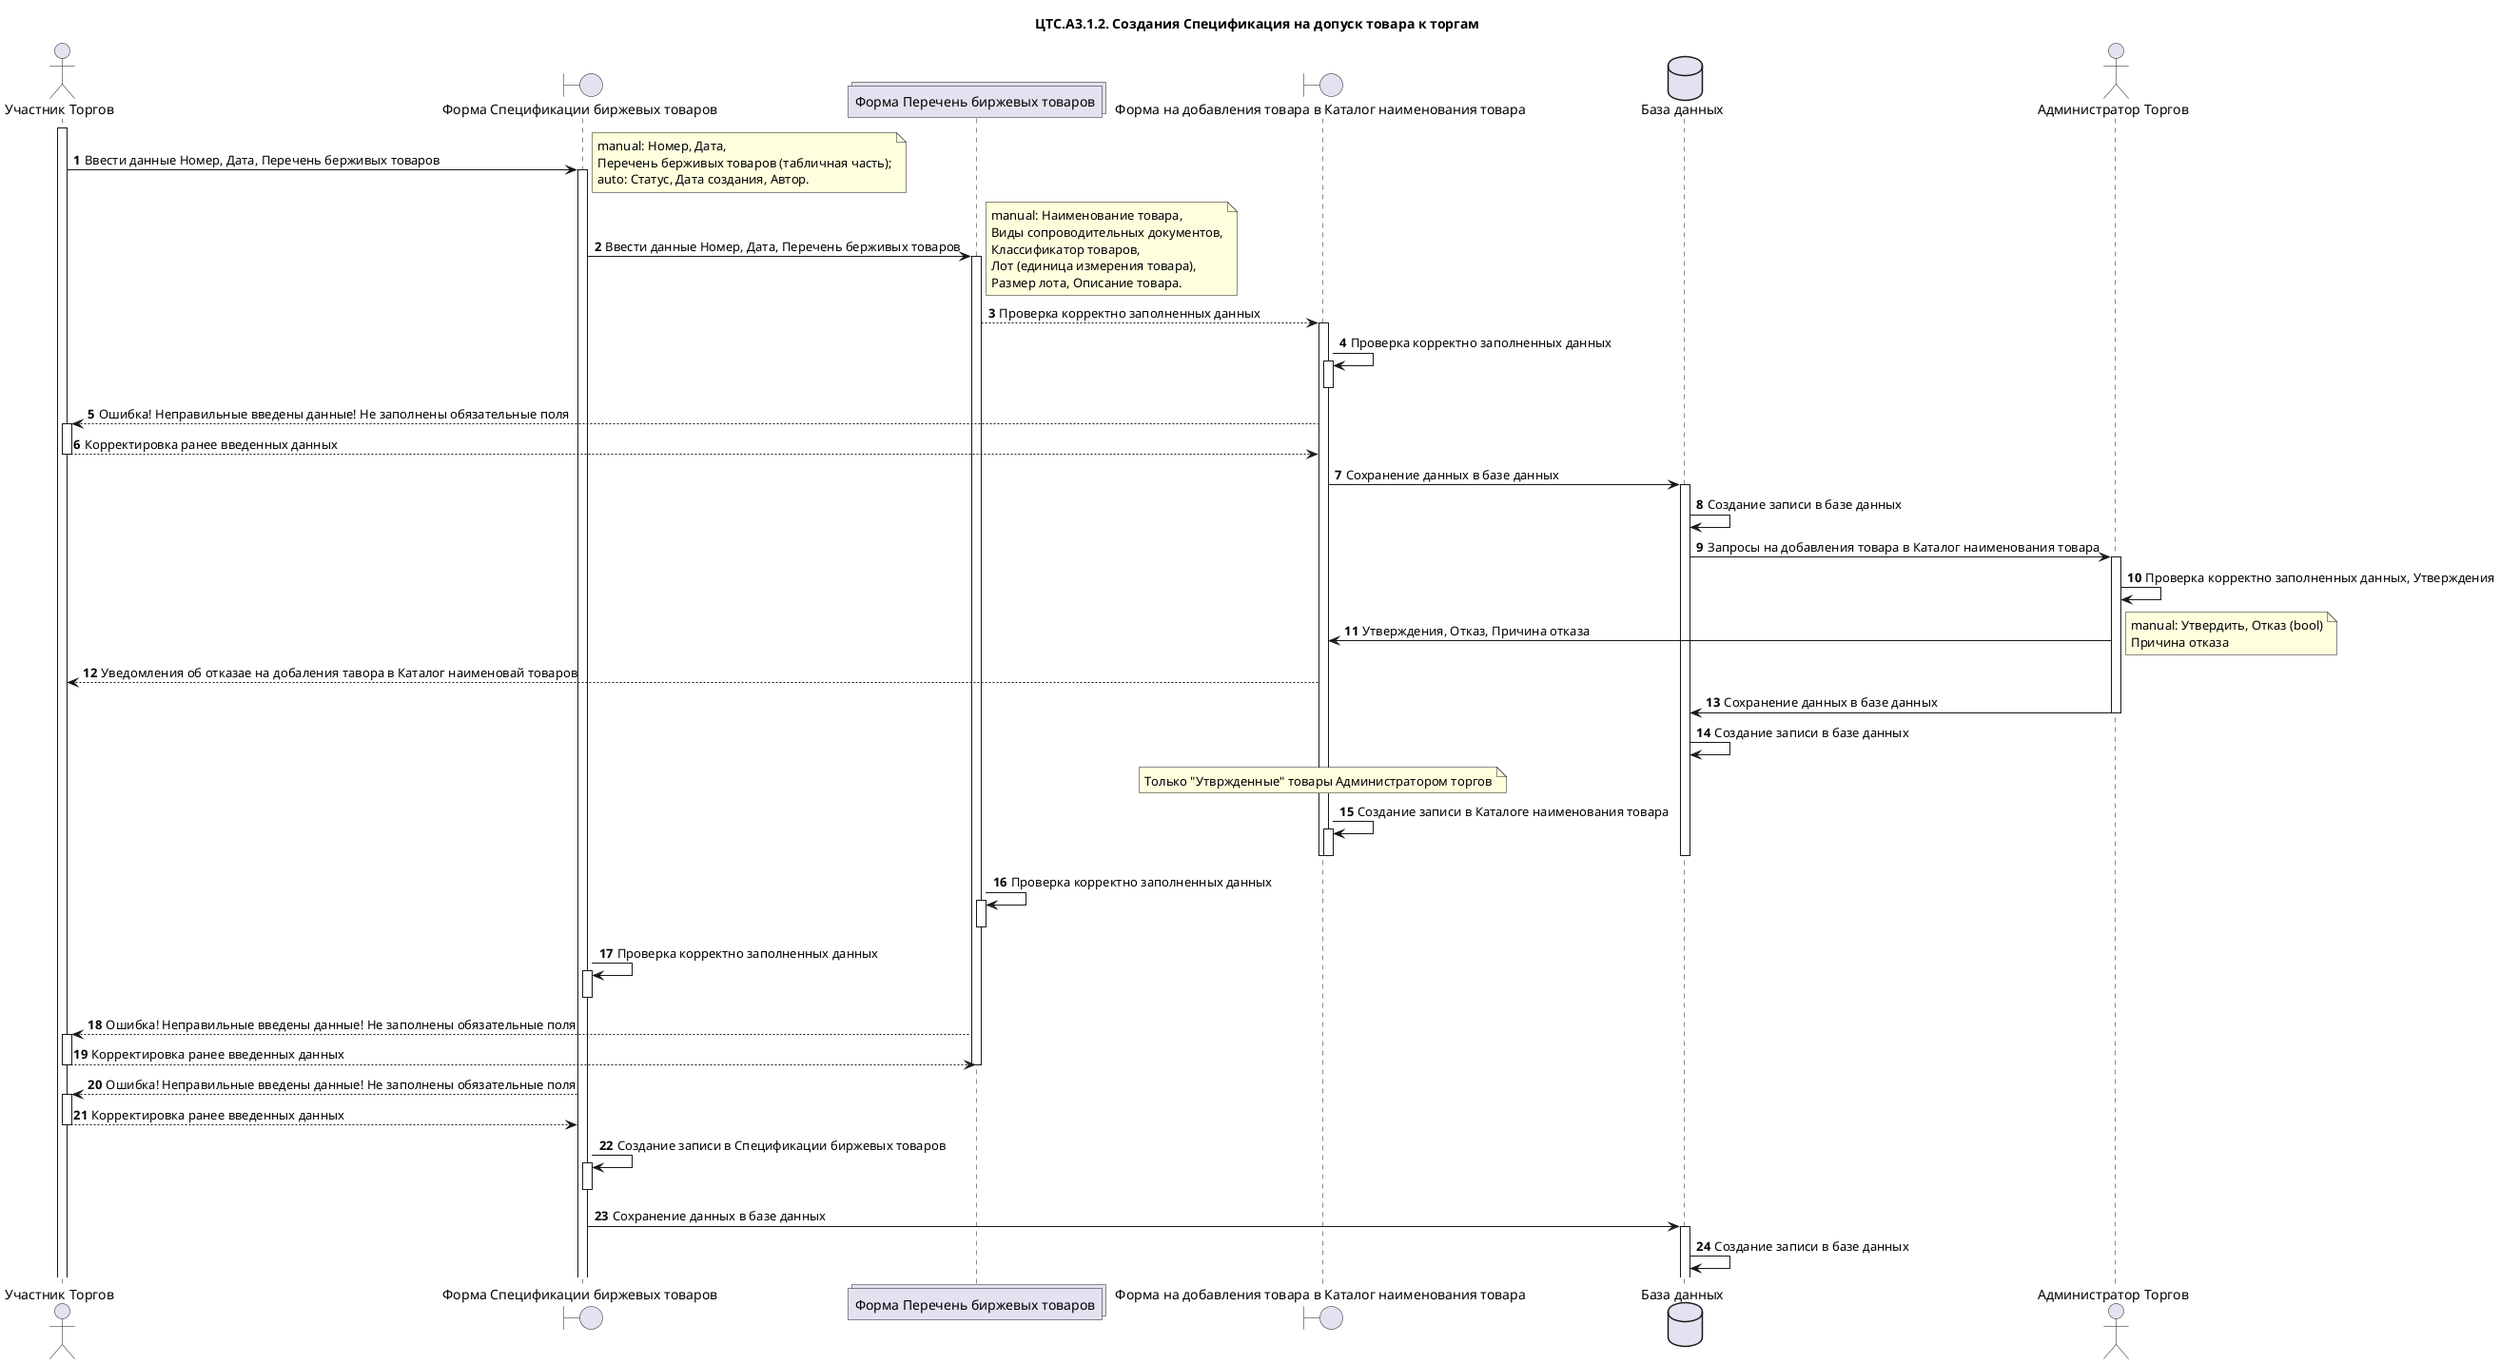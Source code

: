 @startuml "ЦТС.А3.1 Допуск товара к торгам"
title "ЦТС.А3.1.2. Создания Спецификация на допуск товара к торгам"
actor "Участник Торгов" as User
boundary "Форма Спецификации биржевых товаров" as Specifications
collections "Форма Перечень биржевых товаров" as SpecificationCommodities
boundary "Форма на добавления товара в Каталог наименования товара" as CommoditiesNames
database "База данных" as Database
actor "Администратор Торгов" as User_CTS

autonumber
activate User
User -> Specifications: Ввести данные Номер, Дата, Перечень берживых товаров
note right
    manual: Номер, Дата,
    Перечень берживых товаров (табличная часть);
    auto: Статус, Дата создания, Автор.
end note
/'Форма Спецификации биржевых товаров'/
activate Specifications
Specifications -> SpecificationCommodities : Ввести данные Номер, Дата, Перечень берживых товаров
note right
    manual: Наименование товара, 
    Виды сопроводительных документов,
    Классификатор товаров, 
    Лот (единица измерения товара),
    Размер лота, Описание товара.
end note
/'Перечень биржевых товаров'/
activate SpecificationCommodities
SpecificationCommodities --> CommoditiesNames: Проверка корректно заполненных данных
    /'Форма на добавления товара в Каталог наименования товара'/
    activate CommoditiesNames
    /'Проверка корректно заполненных данных Каталог наименования товара->Участник Торгов'/
    CommoditiesNames -> CommoditiesNames: Проверка корректно заполненных данных
    activate CommoditiesNames
    deactivate CommoditiesNames
    CommoditiesNames --> User: Ошибка! Неправильные введены данные! Не заполнены обязательные поля
    activate User
    /'Ошибка и т.д. в Каталог наименования товара->Участник Торгов'/
    User-->CommoditiesNames: Корректировка ранее введенных данных
    deactivate User 
    CommoditiesNames->Database: Сохранение данных в базе данных
    activate Database
        Database->Database: Создание записи в базе данных
        Database->User_CTS: Запросы на добавления товара в Каталог наименования товара 
        /'Администратор Торгов'/
        activate User_CTS
        User_CTS->User_CTS: Проверка корректно заполненных данных, Утверждения 
        User_CTS->CommoditiesNames: Утверждения, Отказ, Причина отказа
        note right
            manual: Утвердить, Отказ (bool)
            Причина отказа
        end note
        CommoditiesNames-->User: Уведомления об отказае на добаления тавора в Каталог наименовай товаров
        User_CTS->Database: Сохранение данных в базе данных      
        deactivate User_CTS
        Database->Database: Создание записи в базе данных 
        note over CommoditiesNames : Только "Утвржденные" товары Администратором торгов     
        CommoditiesNames->CommoditiesNames: Cоздание записи в Каталоге наименования товара
        activate CommoditiesNames  
        deactivate CommoditiesNames  
        deactivate Database    
    deactivate CommoditiesNames
/'Ошибка и т.д. в Каталог наименования товара->Спецификации биржевых товаров'/
SpecificationCommodities -> SpecificationCommodities: Проверка корректно заполненных данных
activate SpecificationCommodities
deactivate SpecificationCommodities
/'Проверка корректно заполненных данных Спецификации биржевых товаров->Участник Торгов'/
Specifications -> Specifications: Проверка корректно заполненных данных
activate Specifications
deactivate Specifications
/'Ошибка и т.д. в Перечень биржевых товаров->Участник Торгов'/
SpecificationCommodities --> User: Ошибка! Неправильные введены данные! Не заполнены обязательные поля
activate User
/'Корректировка ранее введенных данных Участник Торгов->Спецификации биржевых товаров'/
User-->SpecificationCommodities: Корректировка ранее введенных данных
deactivate User
deactivate SpecificationCommodities
/'Ошибка и т.д. в Спецификации биржевых товаров->Участник Торгов'/
Specifications --> User: Ошибка! Неправильные введены данные! Не заполнены обязательные поля
activate User
/'Корректировка ранее введенных данных Участник Торгов->Спецификации биржевых товаров'/
User-->Specifications: Корректировка ранее введенных данных
deactivate User
/'Cоздание записи в Спецификации биржевых товаров'/
Specifications->Specifications: Cоздание записи в Спецификации биржевых товаров
activate Specifications
deactivate Specifications
/'Сохранение данных в базе данных'/
Specifications ->Database: Сохранение данных в базе данных
activate Database
Database->Database: Создание записи в базе данных
@enduml